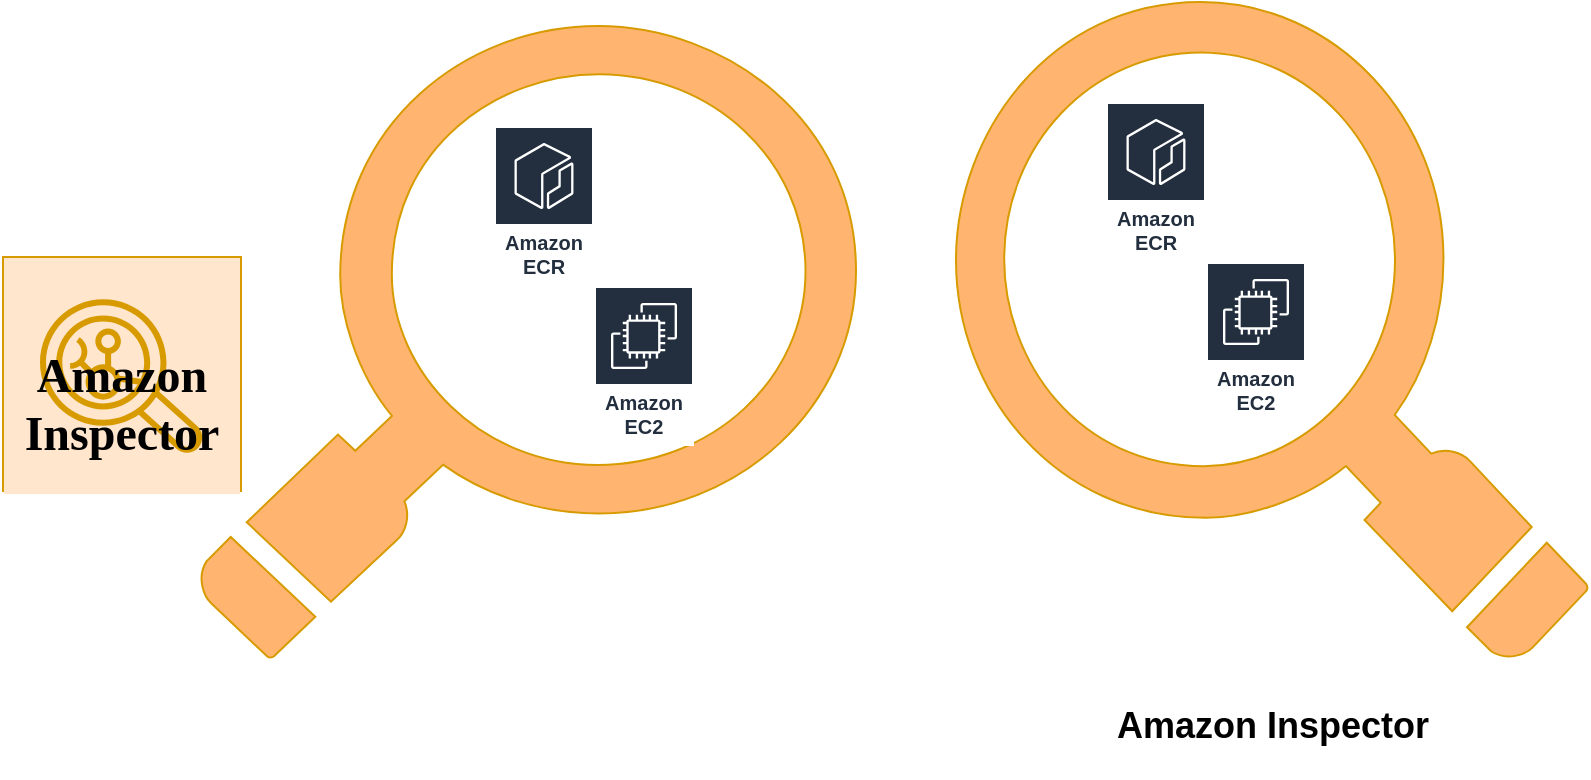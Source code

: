 <mxfile version="19.0.0" type="github">
  <diagram id="vfEqKP0jAzs9FGb_3GJn" name="Page-1">
    <mxGraphModel dx="1038" dy="585" grid="0" gridSize="10" guides="1" tooltips="1" connect="1" arrows="1" fold="1" page="1" pageScale="1" pageWidth="850" pageHeight="1100" math="0" shadow="0">
      <root>
        <mxCell id="0" />
        <mxCell id="1" parent="0" />
        <mxCell id="OLguAmvcdXXNK4KZTNF1-41" value="&lt;h2&gt;&lt;br&gt;&lt;/h2&gt;" style="shadow=0;dashed=0;html=1;strokeColor=#d79b00;fillColor=#FFB570;labelPosition=center;verticalLabelPosition=bottom;verticalAlign=top;align=center;outlineConnect=0;shape=mxgraph.veeam.magnifying_glass;pointerEvents=1;rotation=90;" vertex="1" parent="1">
          <mxGeometry x="147" y="102" width="316" height="330" as="geometry" />
        </mxCell>
        <mxCell id="OLguAmvcdXXNK4KZTNF1-1" value="&lt;h2&gt;&lt;b&gt;Amazon Inspector&lt;/b&gt;&lt;/h2&gt;" style="shadow=0;dashed=0;html=1;strokeColor=#d79b00;fillColor=#FFB570;labelPosition=center;verticalLabelPosition=bottom;verticalAlign=top;align=center;outlineConnect=0;shape=mxgraph.veeam.magnifying_glass;pointerEvents=1;" vertex="1" parent="1">
          <mxGeometry x="520" y="97" width="316" height="330" as="geometry" />
        </mxCell>
        <mxCell id="OLguAmvcdXXNK4KZTNF1-3" value="Amazon ECR" style="sketch=0;outlineConnect=0;fontColor=#232F3E;gradientColor=none;strokeColor=#ffffff;fillColor=#232F3E;dashed=0;verticalLabelPosition=middle;verticalAlign=bottom;align=center;html=1;whiteSpace=wrap;fontSize=10;fontStyle=1;spacing=3;shape=mxgraph.aws4.productIcon;prIcon=mxgraph.aws4.ecr;" vertex="1" parent="1">
          <mxGeometry x="595" y="147" width="50" height="80" as="geometry" />
        </mxCell>
        <mxCell id="OLguAmvcdXXNK4KZTNF1-4" value="Amazon EC2" style="sketch=0;outlineConnect=0;fontColor=#232F3E;gradientColor=none;strokeColor=#ffffff;fillColor=#232F3E;dashed=0;verticalLabelPosition=middle;verticalAlign=bottom;align=center;html=1;whiteSpace=wrap;fontSize=10;fontStyle=1;spacing=3;shape=mxgraph.aws4.productIcon;prIcon=mxgraph.aws4.ec2;" vertex="1" parent="1">
          <mxGeometry x="645" y="227" width="50" height="80" as="geometry" />
        </mxCell>
        <mxCell id="OLguAmvcdXXNK4KZTNF1-36" value="&lt;h3&gt;&lt;font style=&quot;font-size: 24px;&quot; face=&quot;Times New Roman&quot;&gt;Amazon Inspector&lt;/font&gt;&lt;/h3&gt;" style="sketch=0;outlineConnect=0;strokeColor=#d79b00;fillColor=#ffe6cc;dashed=0;verticalLabelPosition=middle;verticalAlign=bottom;align=center;html=1;whiteSpace=wrap;fontSize=10;fontStyle=1;spacing=3;shape=mxgraph.aws4.productIcon;prIcon=mxgraph.aws4.inspector;fontFamily=Helvetica;" vertex="1" parent="1">
          <mxGeometry x="43" y="224" width="120" height="118" as="geometry" />
        </mxCell>
        <mxCell id="OLguAmvcdXXNK4KZTNF1-39" value="Amazon ECR" style="sketch=0;outlineConnect=0;fontColor=#232F3E;gradientColor=none;strokeColor=#ffffff;fillColor=#232F3E;dashed=0;verticalLabelPosition=middle;verticalAlign=bottom;align=center;html=1;whiteSpace=wrap;fontSize=10;fontStyle=1;spacing=3;shape=mxgraph.aws4.productIcon;prIcon=mxgraph.aws4.ecr;" vertex="1" parent="1">
          <mxGeometry x="289" y="159" width="50" height="80" as="geometry" />
        </mxCell>
        <mxCell id="OLguAmvcdXXNK4KZTNF1-40" value="Amazon EC2" style="sketch=0;outlineConnect=0;fontColor=#232F3E;gradientColor=none;strokeColor=#ffffff;fillColor=#232F3E;dashed=0;verticalLabelPosition=middle;verticalAlign=bottom;align=center;html=1;whiteSpace=wrap;fontSize=10;fontStyle=1;spacing=3;shape=mxgraph.aws4.productIcon;prIcon=mxgraph.aws4.ec2;" vertex="1" parent="1">
          <mxGeometry x="339" y="239" width="50" height="80" as="geometry" />
        </mxCell>
        <mxCell id="OLguAmvcdXXNK4KZTNF1-44" value="" style="shape=image;html=1;verticalAlign=top;verticalLabelPosition=bottom;labelBackgroundColor=#ffffff;imageAspect=0;aspect=fixed;image=https://cdn0.iconfinder.com/data/icons/phosphor-fill-vol-4/256/repeat-fill-128.png;sketch=0;fontFamily=Helvetica;fillColor=#D99A5F;" vertex="1" parent="1">
          <mxGeometry x="125" y="165" width="128" height="128" as="geometry" />
        </mxCell>
      </root>
    </mxGraphModel>
  </diagram>
</mxfile>
